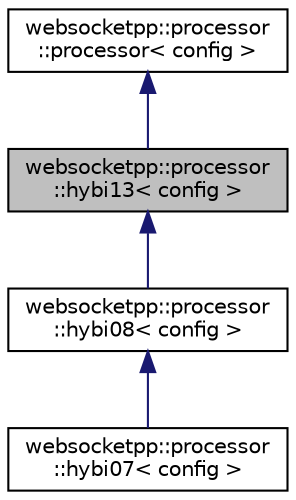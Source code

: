digraph "websocketpp::processor::hybi13&lt; config &gt;"
{
  edge [fontname="Helvetica",fontsize="10",labelfontname="Helvetica",labelfontsize="10"];
  node [fontname="Helvetica",fontsize="10",shape=record];
  Node0 [label="websocketpp::processor\l::hybi13\< config \>",height=0.2,width=0.4,color="black", fillcolor="grey75", style="filled", fontcolor="black"];
  Node1 -> Node0 [dir="back",color="midnightblue",fontsize="10",style="solid"];
  Node1 [label="websocketpp::processor\l::processor\< config \>",height=0.2,width=0.4,color="black", fillcolor="white", style="filled",URL="$classwebsocketpp_1_1processor_1_1processor.html",tooltip="WebSocket protocol processor abstract base class. "];
  Node0 -> Node2 [dir="back",color="midnightblue",fontsize="10",style="solid"];
  Node2 [label="websocketpp::processor\l::hybi08\< config \>",height=0.2,width=0.4,color="black", fillcolor="white", style="filled",URL="$classwebsocketpp_1_1processor_1_1hybi08.html",tooltip="Processor for Hybi Draft version 08. "];
  Node2 -> Node3 [dir="back",color="midnightblue",fontsize="10",style="solid"];
  Node3 [label="websocketpp::processor\l::hybi07\< config \>",height=0.2,width=0.4,color="black", fillcolor="white", style="filled",URL="$classwebsocketpp_1_1processor_1_1hybi07.html",tooltip="Processor for Hybi Draft version 07. "];
}
